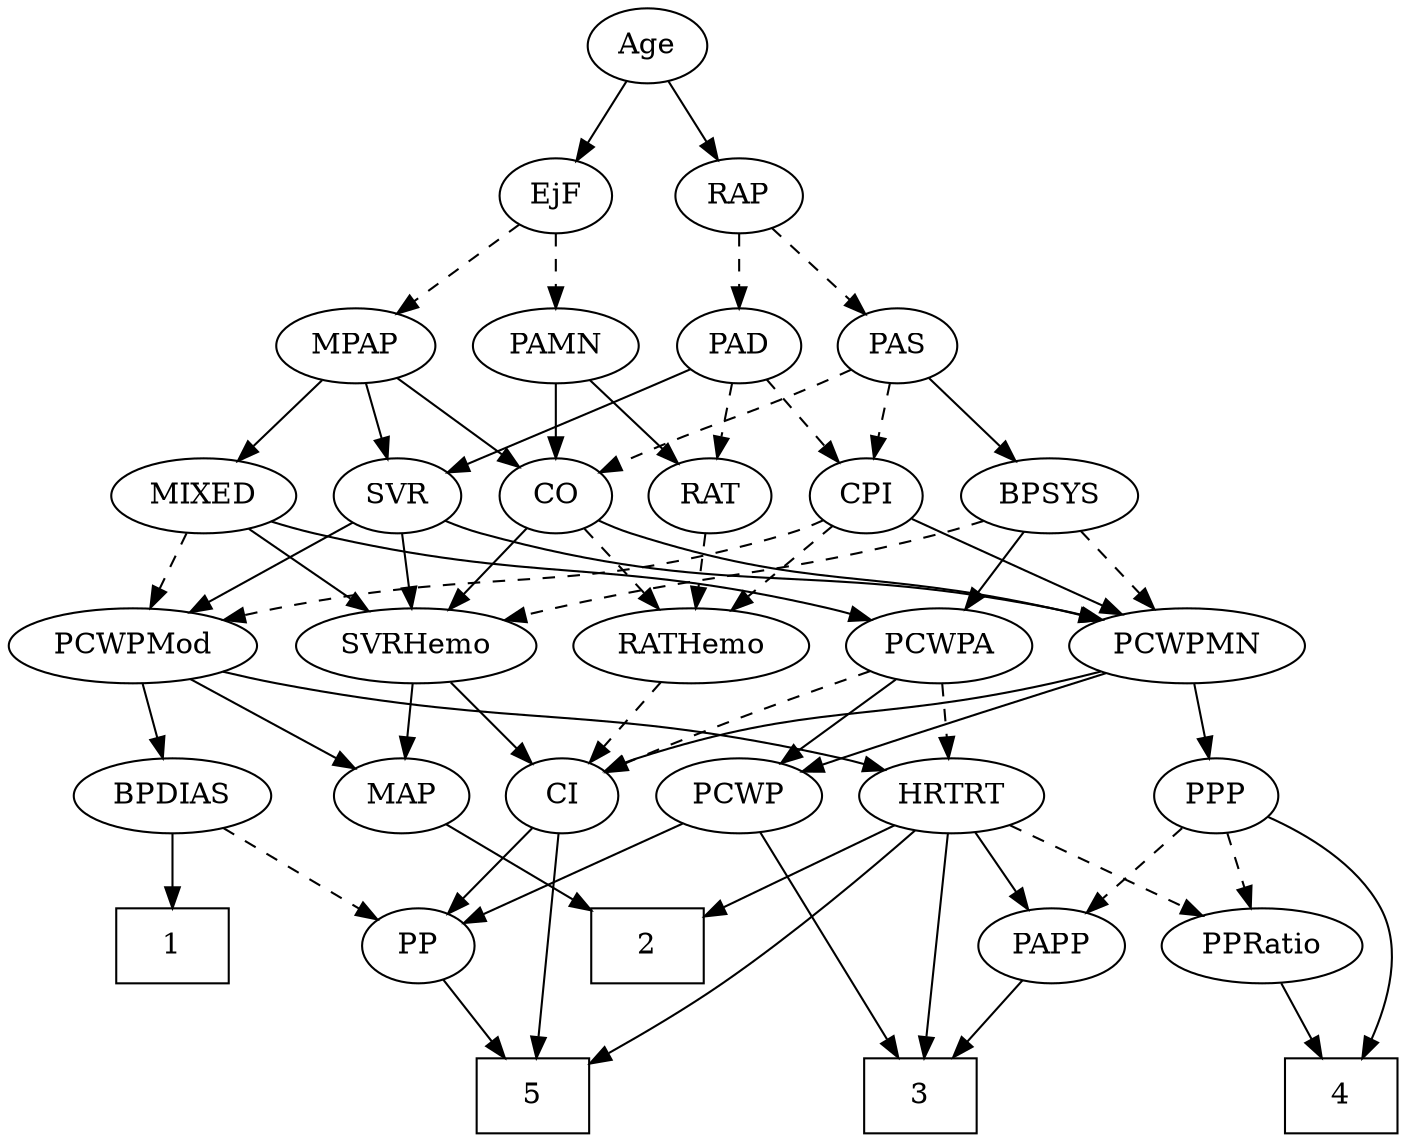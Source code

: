strict digraph {
	graph [bb="0,0,602,540"];
	node [label="\N"];
	1	[height=0.5,
		pos="65.995,90",
		shape=box,
		width=0.75];
	2	[height=0.5,
		pos="261,90",
		shape=box,
		width=0.75];
	3	[height=0.5,
		pos="392,18",
		shape=box,
		width=0.75];
	4	[height=0.5,
		pos="575,18",
		shape=box,
		width=0.75];
	5	[height=0.5,
		pos="206,18",
		shape=box,
		width=0.75];
	Age	[height=0.5,
		pos="272,522",
		width=0.75];
	EjF	[height=0.5,
		pos="231,450",
		width=0.75];
	Age -> EjF	[pos="e,240.45,467.15 262.49,504.76 257.47,496.19 251.2,485.49 245.58,475.9",
		style=solid];
	RAP	[height=0.5,
		pos="314,450",
		width=0.77632];
	Age -> RAP	[pos="e,304.21,467.31 281.53,505.12 286.66,496.56 293.12,485.8 298.92,476.13",
		style=solid];
	MPAP	[height=0.5,
		pos="142,378",
		width=0.97491];
	EjF -> MPAP	[pos="e,160.5,393.56 214.26,435.83 201.34,425.68 183.23,411.43 168.37,399.74",
		style=dashed];
	PAMN	[height=0.5,
		pos="231,378",
		width=1.011];
	EjF -> PAMN	[pos="e,231,396.1 231,431.7 231,423.98 231,414.71 231,406.11",
		style=dashed];
	PAD	[height=0.5,
		pos="314,378",
		width=0.79437];
	RAP -> PAD	[pos="e,314,396.1 314,431.7 314,423.98 314,414.71 314,406.11",
		style=dashed];
	PAS	[height=0.5,
		pos="388,378",
		width=0.75];
	RAP -> PAS	[pos="e,372.94,393.25 329.33,434.5 339.82,424.58 353.89,411.26 365.62,400.16",
		style=dashed];
	MIXED	[height=0.5,
		pos="71.995,306",
		width=1.1193];
	PCWPMod	[height=0.5,
		pos="51.995,234",
		width=1.4443];
	MIXED -> PCWPMod	[pos="e,56.931,252.28 67.154,288.05 64.927,280.26 62.23,270.82 59.732,262.08",
		style=dashed];
	PCWPA	[height=0.5,
		pos="398,234",
		width=1.1555];
	MIXED -> PCWPA	[pos="e,367.22,246.16 101.8,293.72 108.08,291.61 114.71,289.58 121,288 219.65,263.24 248.2,276.16 347,252 350.41,251.17 353.92,250.21 \
357.43,249.18",
		style=solid];
	SVRHemo	[height=0.5,
		pos="172,234",
		width=1.3902];
	MIXED -> SVRHemo	[pos="e,149.91,250.46 92.715,290.5 106.81,280.63 125.7,267.41 141.5,256.35",
		style=solid];
	MPAP -> MIXED	[pos="e,87.973,322.98 126.46,361.46 117.26,352.26 105.42,340.42 95.129,330.13",
		style=solid];
	CO	[height=0.5,
		pos="231,306",
		width=0.75];
	MPAP -> CO	[pos="e,214.08,320.3 160.44,362.5 173.63,352.12 191.54,338.03 206.02,326.64",
		style=solid];
	SVR	[height=0.5,
		pos="158,306",
		width=0.77632];
	MPAP -> SVR	[pos="e,154.05,324.28 145.87,360.05 147.65,352.26 149.81,342.82 151.81,334.08",
		style=solid];
	BPSYS	[height=0.5,
		pos="458,306",
		width=1.0471];
	BPSYS -> PCWPA	[pos="e,411.97,251.31 444.38,289.12 436.74,280.2 427.06,268.91 418.52,258.94",
		style=solid];
	PCWPMN	[height=0.5,
		pos="508,234",
		width=1.3902];
	BPSYS -> PCWPMN	[pos="e,496.11,251.63 469.59,288.76 475.69,280.23 483.29,269.58 490.12,260.02",
		style=dashed];
	BPSYS -> SVRHemo	[pos="e,209.01,246.17 429.38,293.88 423.36,291.76 417.01,289.68 411,288 332.42,266.06 310.26,271.31 231,252 226.98,251.02 222.82,249.95 \
218.66,248.83",
		style=dashed];
	CPI	[height=0.5,
		pos="375,306",
		width=0.75];
	PAD -> CPI	[pos="e,361.79,322.16 327.23,361.81 335.38,352.45 345.99,340.28 355.14,329.79",
		style=dashed];
	RAT	[height=0.5,
		pos="303,306",
		width=0.75827];
	PAD -> RAT	[pos="e,305.71,324.28 311.33,360.05 310.12,352.35 308.66,343.03 307.3,334.36",
		style=dashed];
	PAD -> SVR	[pos="e,180.28,317.29 291.09,366.74 286.12,364.52 280.88,362.18 276,360 240.01,343.96 230.89,340.22 195,324 193.21,323.19 191.37,322.36 \
189.52,321.52",
		style=solid];
	RATHemo	[height=0.5,
		pos="289,234",
		width=1.3721];
	CO -> RATHemo	[pos="e,275.22,251.63 243.58,289.81 250.94,280.93 260.41,269.5 268.79,259.39",
		style=dashed];
	CO -> PCWPMN	[pos="e,470.99,246.19 251.58,294.22 256.53,291.92 261.87,289.69 267,288 345.31,262.2 368.86,271.43 449,252 453.02,251.02 457.17,249.95 \
461.33,248.84",
		style=solid];
	CO -> SVRHemo	[pos="e,186.01,251.63 218.19,289.81 210.71,280.93 201.08,269.5 192.55,259.39",
		style=solid];
	PAS -> BPSYS	[pos="e,442.54,322.46 402.5,362.5 412,353 424.61,340.38 435.41,329.58",
		style=solid];
	PAS -> CO	[pos="e,252.25,317.21 366.74,366.79 361.91,364.52 356.79,362.15 352,360 314.55,343.24 304.44,340.76 267,324 265.2,323.2 263.35,322.36 \
261.5,321.51",
		style=dashed];
	PAS -> CPI	[pos="e,378.2,324.28 384.85,360.05 383.42,352.35 381.69,343.03 380.08,334.36",
		style=dashed];
	PAMN -> CO	[pos="e,231,324.1 231,359.7 231,351.98 231,342.71 231,334.11",
		style=solid];
	PAMN -> RAT	[pos="e,288.04,321.54 246.97,361.46 256.94,351.78 269.9,339.17 280.85,328.53",
		style=solid];
	CI	[height=0.5,
		pos="236,162",
		width=0.75];
	RATHemo -> CI	[pos="e,247.74,178.51 276.44,216.41 269.71,207.53 261.31,196.44 253.92,186.67",
		style=dashed];
	CPI -> RATHemo	[pos="e,308.23,250.65 358.41,291.5 346.42,281.74 329.94,268.33 316.05,257.02",
		style=dashed];
	CPI -> PCWPMod	[pos="e,90.226,246.37 354.46,294.08 349.5,291.79 344.15,289.59 339,288 241.81,257.98 212.37,273.69 113,252 108.83,251.09 104.52,250.07 \
100.21,248.98",
		style=dashed];
	CPI -> PCWPMN	[pos="e,480.8,249.32 395.49,294.22 415.77,283.54 447.27,266.96 471.78,254.06",
		style=solid];
	RAT -> RATHemo	[pos="e,292.45,252.28 299.61,288.05 298.06,280.35 296.2,271.03 294.47,262.36",
		style=dashed];
	SVR -> PCWPMod	[pos="e,75.221,250.34 139.04,292.49 123.69,282.35 101.73,267.84 83.706,255.94",
		style=solid];
	SVR -> PCWPMN	[pos="e,471.37,246.41 179.11,294.03 184.2,291.74 189.7,289.55 195,288 304.39,255.86 337.5,275.84 449,252 453.1,251.12 457.34,250.11 461.57,\
249.03",
		style=solid];
	SVR -> SVRHemo	[pos="e,168.54,252.28 161.38,288.05 162.93,280.35 164.79,271.03 166.52,262.36",
		style=solid];
	BPDIAS	[height=0.5,
		pos="65.995,162",
		width=1.1735];
	PCWPMod -> BPDIAS	[pos="e,62.575,180.1 55.456,215.7 56.999,207.98 58.853,198.71 60.573,190.11",
		style=solid];
	MAP	[height=0.5,
		pos="160,162",
		width=0.84854];
	PCWPMod -> MAP	[pos="e,140.23,175.81 75.43,217.81 91.913,207.13 114.06,192.77 131.56,181.43",
		style=solid];
	HRTRT	[height=0.5,
		pos="409,162",
		width=1.1013];
	PCWPMod -> HRTRT	[pos="e,379.73,174.16 89.883,221.64 97.493,219.58 105.47,217.59 113,216 221.54,193.06 252.22,206.3 360,180 363.33,179.19 366.76,178.24 \
370.19,177.21",
		style=solid];
	PCWP	[height=0.5,
		pos="316,162",
		width=0.97491];
	PCWPA -> PCWP	[pos="e,333.3,177.77 379.8,217.46 368.42,207.75 353.6,195.1 341.11,184.44",
		style=solid];
	PCWPA -> CI	[pos="e,257.25,173.22 368.82,221.14 343.18,210.63 304.94,194.7 272,180 270.2,179.2 268.35,178.36 266.49,177.51",
		style=dashed];
	PCWPA -> HRTRT	[pos="e,406.31,180.1 400.71,215.7 401.93,207.98 403.38,198.71 404.73,190.11",
		style=dashed];
	PPP	[height=0.5,
		pos="519,162",
		width=0.75];
	PCWPMN -> PPP	[pos="e,516.31,180.1 510.71,215.7 511.93,207.98 513.38,198.71 514.73,190.11",
		style=solid];
	PCWPMN -> PCWP	[pos="e,342.95,173.53 473.52,220.93 443.47,210.34 398.75,194.42 360,180 357.49,179.07 354.91,178.1 352.31,177.11",
		style=solid];
	PCWPMN -> CI	[pos="e,256.59,173.76 470.98,221.84 463.72,219.8 456.14,217.75 449,216 371.03,196.87 348.17,205.32 272,180 270.08,179.36 268.13,178.65 \
266.18,177.88",
		style=solid];
	SVRHemo -> MAP	[pos="e,162.93,180.1 169.03,215.7 167.71,207.98 166.12,198.71 164.64,190.11",
		style=solid];
	SVRHemo -> CI	[pos="e,222.54,177.72 186.84,216.76 195.43,207.37 206.37,195.41 215.74,185.15",
		style=solid];
	BPDIAS -> 1	[pos="e,65.995,108.1 65.995,143.7 65.995,135.98 65.995,126.71 65.995,118.11",
		style=solid];
	PP	[height=0.5,
		pos="151,90",
		width=0.75];
	BPDIAS -> PP	[pos="e,134.48,104.6 84.86,145.46 97.173,135.32 113.37,121.99 126.65,111.05",
		style=dashed];
	MAP -> 2	[pos="e,236.35,108.08 178.99,147.83 192.69,138.34 211.52,125.29 227.69,114.08",
		style=solid];
	PP -> 5	[pos="e,192.54,36.127 162.93,73.811 169.74,65.141 178.45,54.052 186.26,44.12",
		style=solid];
	PPP -> 4	[pos="e,583.88,36.321 541.14,151.35 557.95,142.69 579.86,128.21 590,108 599.71,88.618 594.54,64.186 587.74,45.826",
		style=solid];
	PPRatio	[height=0.5,
		pos="541,90",
		width=1.1013];
	PPP -> PPRatio	[pos="e,535.57,108.28 524.32,144.05 526.77,136.26 529.74,126.82 532.48,118.08",
		style=dashed];
	PAPP	[height=0.5,
		pos="452,90",
		width=0.88464];
	PPP -> PAPP	[pos="e,466.79,106.46 505.11,146.5 496.11,137.09 484.18,124.63 473.91,113.9",
		style=dashed];
	PPRatio -> 4	[pos="e,566.6,36.275 549.23,72.055 553.09,64.091 557.8,54.411 562.12,45.51",
		style=solid];
	PCWP -> 3	[pos="e,382.71,36.346 324.86,144.43 337.88,120.11 362.29,74.498 377.82,45.492",
		style=solid];
	PCWP -> PP	[pos="e,173.31,100.47 289.85,149.91 260.82,137.59 213.97,117.72 182.83,104.51",
		style=solid];
	CI -> 5	[pos="e,209.64,36.268 232.44,144.15 227.32,119.94 217.84,75.054 211.73,46.133",
		style=solid];
	CI -> PP	[pos="e,167.33,104.46 219.61,147.5 207.02,137.14 189.46,122.67 175.25,110.97",
		style=solid];
	PAPP -> 3	[pos="e,406.96,36.461 438.68,73.465 431.34,64.906 422.05,54.069 413.7,44.32",
		style=solid];
	HRTRT -> 2	[pos="e,288.23,103.88 382.54,148.49 358.84,137.28 323.86,120.74 297.51,108.27",
		style=solid];
	HRTRT -> 3	[pos="e,394.05,36.189 406.94,143.87 404.05,119.67 398.72,75.211 395.27,46.393",
		style=solid];
	HRTRT -> 5	[pos="e,233.3,33.549 391.37,145.68 369.81,127.25 331.86,95.82 297,72 279.55,60.077 259.3,48.115 242.34,38.581",
		style=solid];
	HRTRT -> PPRatio	[pos="e,516.28,104.11 433.82,147.83 454.57,136.83 484.34,121.04 507.24,108.9",
		style=dashed];
	HRTRT -> PAPP	[pos="e,441.88,107.47 419.19,144.41 424.38,135.95 430.81,125.49 436.59,116.08",
		style=solid];
}

